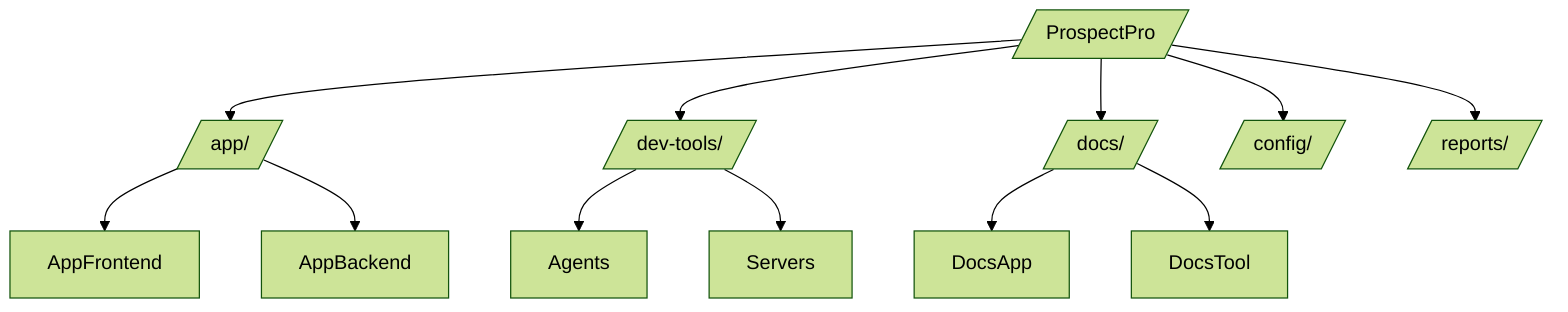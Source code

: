 %%{init: {"theme": "forest"} }%%
%% accTitle: Hybrid Mono-Repo File Tree
%% accDescr: High-level layout for app, dev tools, documentation, and configs.
graph TD
  Root[/"ProspectPro"/]
  Root --> App[/"app/"/]
  Root --> DevTools[/"dev-tools/"/]
  Root --> Docs[/"docs/"/]
  Root --> Config[/"config/"/]
  Root --> Reports[/"reports/"/]
  App --> AppFrontend
  App --> AppBackend
  DevTools --> Agents
  DevTools --> Servers
  Docs --> DocsApp
  Docs --> DocsTool